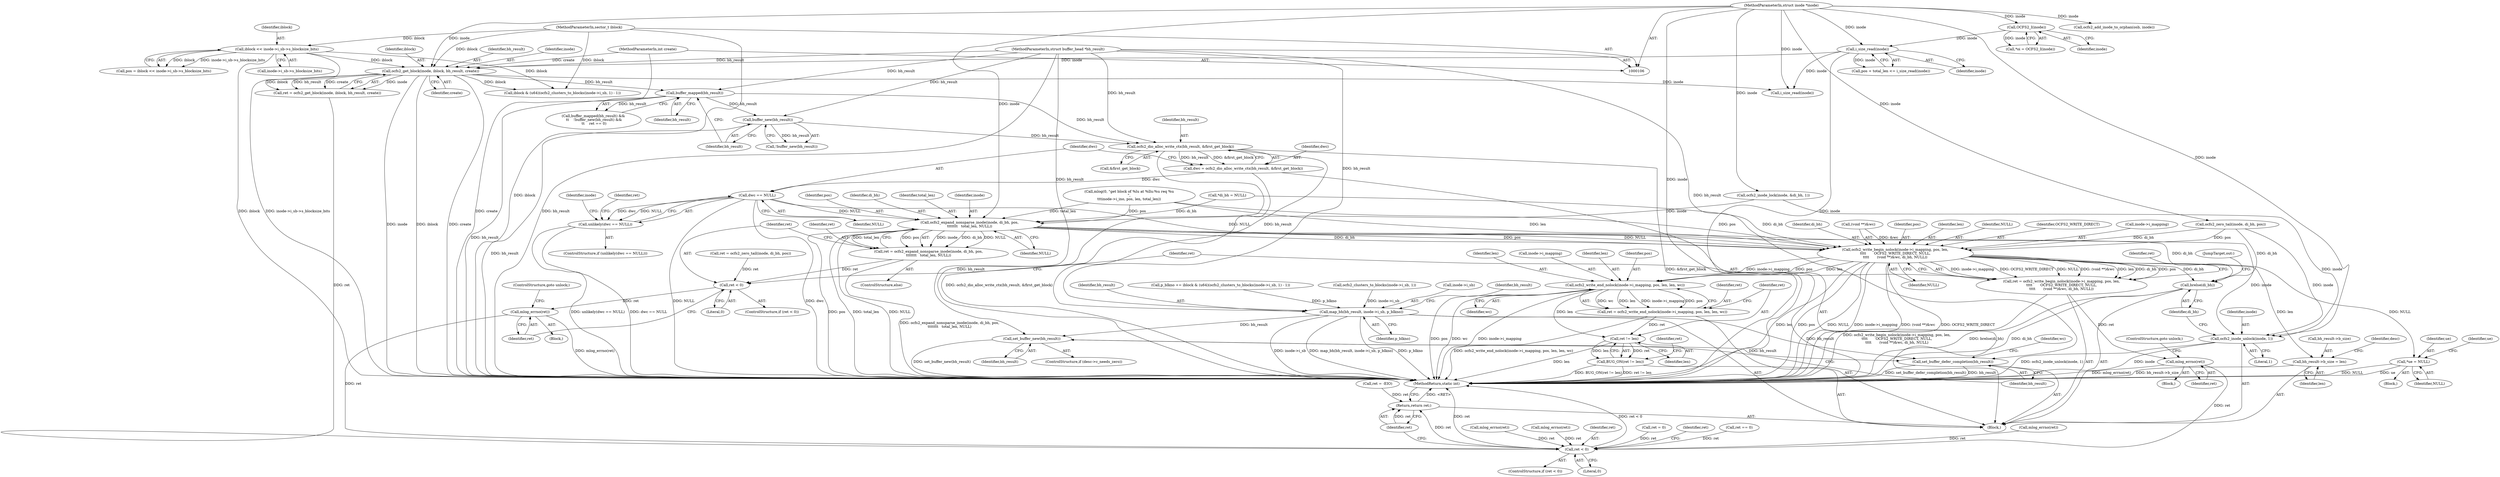 digraph "1_linux_3e4c56d41eef5595035872a2ec5a483f42e8917f@API" {
"1000234" [label="(Call,ocfs2_dio_alloc_write_ctx(bh_result, &first_get_block))"];
"1000217" [label="(Call,buffer_mapped(bh_result))"];
"1000205" [label="(Call,ocfs2_get_block(inode, iblock, bh_result, create))"];
"1000195" [label="(Call,i_size_read(inode))"];
"1000122" [label="(Call,OCFS2_I(inode))"];
"1000107" [label="(MethodParameterIn,struct inode *inode)"];
"1000141" [label="(Call,iblock << inode->i_sb->s_blocksize_bits)"];
"1000108" [label="(MethodParameterIn,sector_t iblock)"];
"1000109" [label="(MethodParameterIn,struct buffer_head *bh_result)"];
"1000110" [label="(MethodParameterIn,int create)"];
"1000221" [label="(Call,buffer_new(bh_result))"];
"1000232" [label="(Call,dwc = ocfs2_dio_alloc_write_ctx(bh_result, &first_get_block))"];
"1000240" [label="(Call,dwc == NULL)"];
"1000239" [label="(Call,unlikely(dwc == NULL))"];
"1000326" [label="(Call,ocfs2_expand_nonsparse_inode(inode, di_bh, pos,\n\t\t\t\t\t\t\t   total_len, NULL))"];
"1000324" [label="(Call,ret = ocfs2_expand_nonsparse_inode(inode, di_bh, pos,\n\t\t\t\t\t\t\t   total_len, NULL))"];
"1000333" [label="(Call,ret < 0)"];
"1000337" [label="(Call,mlog_errno(ret))"];
"1000485" [label="(Call,ret < 0)"];
"1000492" [label="(Return,return ret;)"];
"1000342" [label="(Call,ocfs2_write_begin_nolock(inode->i_mapping, pos, len,\n\t\t\t\t       OCFS2_WRITE_DIRECT, NULL,\n\t\t\t\t       (void **)&wc, di_bh, NULL))"];
"1000340" [label="(Call,ret = ocfs2_write_begin_nolock(inode->i_mapping, pos, len,\n\t\t\t\t       OCFS2_WRITE_DIRECT, NULL,\n\t\t\t\t       (void **)&wc, di_bh, NULL))"];
"1000359" [label="(Call,mlog_errno(ret))"];
"1000402" [label="(Call,bh_result->b_size = len)"];
"1000424" [label="(Call,*ue = NULL)"];
"1000457" [label="(Call,ocfs2_write_end_nolock(inode->i_mapping, pos, len, len, wc))"];
"1000455" [label="(Call,ret = ocfs2_write_end_nolock(inode->i_mapping, pos, len, len, wc))"];
"1000466" [label="(Call,ret != len)"];
"1000465" [label="(Call,BUG_ON(ret != len))"];
"1000481" [label="(Call,brelse(di_bh))"];
"1000478" [label="(Call,ocfs2_inode_unlock(inode, 1))"];
"1000396" [label="(Call,map_bh(bh_result, inode->i_sb, p_blkno))"];
"1000411" [label="(Call,set_buffer_new(bh_result))"];
"1000413" [label="(Call,set_buffer_defer_completion(bh_result))"];
"1000396" [label="(Call,map_bh(bh_result, inode->i_sb, p_blkno))"];
"1000465" [label="(Call,BUG_ON(ret != len))"];
"1000334" [label="(Identifier,ret)"];
"1000484" [label="(ControlStructure,if (ret < 0))"];
"1000404" [label="(Identifier,bh_result)"];
"1000354" [label="(Identifier,di_bh)"];
"1000195" [label="(Call,i_size_read(inode))"];
"1000142" [label="(Identifier,iblock)"];
"1000282" [label="(Call,mlog_errno(ret))"];
"1000409" [label="(Identifier,desc)"];
"1000468" [label="(Identifier,len)"];
"1000330" [label="(Identifier,total_len)"];
"1000235" [label="(Identifier,bh_result)"];
"1000123" [label="(Identifier,inode)"];
"1000462" [label="(Identifier,len)"];
"1000300" [label="(Call,mlog_errno(ret))"];
"1000456" [label="(Identifier,ret)"];
"1000422" [label="(Block,)"];
"1000478" [label="(Call,ocfs2_inode_unlock(inode, 1))"];
"1000411" [label="(Call,set_buffer_new(bh_result))"];
"1000317" [label="(Call,ret = ocfs2_zero_tail(inode, di_bh, pos))"];
"1000216" [label="(Call,buffer_mapped(bh_result) &&\n \t\t    !buffer_new(bh_result) &&\n \t\t    ret == 0)"];
"1000239" [label="(Call,unlikely(dwc == NULL))"];
"1000111" [label="(Block,)"];
"1000331" [label="(Identifier,NULL)"];
"1000458" [label="(Call,inode->i_mapping)"];
"1000413" [label="(Call,set_buffer_defer_completion(bh_result))"];
"1000340" [label="(Call,ret = ocfs2_write_begin_nolock(inode->i_mapping, pos, len,\n\t\t\t\t       OCFS2_WRITE_DIRECT, NULL,\n\t\t\t\t       (void **)&wc, di_bh, NULL))"];
"1000342" [label="(Call,ocfs2_write_begin_nolock(inode->i_mapping, pos, len,\n\t\t\t\t       OCFS2_WRITE_DIRECT, NULL,\n\t\t\t\t       (void **)&wc, di_bh, NULL))"];
"1000486" [label="(Identifier,ret)"];
"1000241" [label="(Identifier,dwc)"];
"1000236" [label="(Call,&first_get_block)"];
"1000328" [label="(Identifier,di_bh)"];
"1000217" [label="(Call,buffer_mapped(bh_result))"];
"1000488" [label="(Call,ret = -EIO)"];
"1000181" [label="(Call,mlog(0, \"get block of %lu at %llu:%u req %u\n\",\n\t\t\tinode->i_ino, pos, len, total_len))"];
"1000335" [label="(Literal,0)"];
"1000455" [label="(Call,ret = ocfs2_write_end_nolock(inode->i_mapping, pos, len, len, wc))"];
"1000385" [label="(Call,iblock & (u64)(ocfs2_clusters_to_blocks(inode->i_sb, 1) - 1))"];
"1000350" [label="(Call,(void **)&wc)"];
"1000424" [label="(Call,*ue = NULL)"];
"1000141" [label="(Call,iblock << inode->i_sb->s_blocksize_bits)"];
"1000108" [label="(MethodParameterIn,sector_t iblock)"];
"1000242" [label="(Identifier,NULL)"];
"1000265" [label="(Call,i_size_read(inode))"];
"1000203" [label="(Call,ret = ocfs2_get_block(inode, iblock, bh_result, create))"];
"1000325" [label="(Identifier,ret)"];
"1000346" [label="(Identifier,pos)"];
"1000233" [label="(Identifier,dwc)"];
"1000232" [label="(Call,dwc = ocfs2_dio_alloc_write_ctx(bh_result, &first_get_block))"];
"1000469" [label="(Call,ret = 0)"];
"1000209" [label="(Identifier,create)"];
"1000240" [label="(Call,dwc == NULL)"];
"1000222" [label="(Identifier,bh_result)"];
"1000274" [label="(Call,ocfs2_add_inode_to_orphan(osb, inode))"];
"1000134" [label="(Call,*di_bh = NULL)"];
"1000220" [label="(Call,!buffer_new(bh_result))"];
"1000470" [label="(Identifier,ret)"];
"1000207" [label="(Identifier,iblock)"];
"1000238" [label="(ControlStructure,if (unlikely(dwc == NULL)))"];
"1000324" [label="(Call,ret = ocfs2_expand_nonsparse_inode(inode, di_bh, pos,\n\t\t\t\t\t\t\t   total_len, NULL))"];
"1000489" [label="(Identifier,ret)"];
"1000341" [label="(Identifier,ret)"];
"1000463" [label="(Identifier,len)"];
"1000234" [label="(Call,ocfs2_dio_alloc_write_ctx(bh_result, &first_get_block))"];
"1000430" [label="(Identifier,ue)"];
"1000191" [label="(Call,pos + total_len <= i_size_read(inode))"];
"1000256" [label="(Identifier,inode)"];
"1000143" [label="(Call,inode->i_sb->s_blocksize_bits)"];
"1000426" [label="(Identifier,NULL)"];
"1000327" [label="(Identifier,inode)"];
"1000337" [label="(Call,mlog_errno(ret))"];
"1000336" [label="(Block,)"];
"1000483" [label="(JumpTarget,out:)"];
"1000205" [label="(Call,ocfs2_get_block(inode, iblock, bh_result, create))"];
"1000457" [label="(Call,ocfs2_write_end_nolock(inode->i_mapping, pos, len, len, wc))"];
"1000323" [label="(ControlStructure,else)"];
"1000110" [label="(MethodParameterIn,int create)"];
"1000412" [label="(Identifier,bh_result)"];
"1000466" [label="(Call,ret != len)"];
"1000223" [label="(Call,ret == 0)"];
"1000464" [label="(Identifier,wc)"];
"1000206" [label="(Identifier,inode)"];
"1000347" [label="(Identifier,len)"];
"1000493" [label="(Identifier,ret)"];
"1000349" [label="(Identifier,NULL)"];
"1000357" [label="(Identifier,ret)"];
"1000397" [label="(Identifier,bh_result)"];
"1000383" [label="(Call,p_blkno += iblock & (u64)(ocfs2_clusters_to_blocks(inode->i_sb, 1) - 1))"];
"1000107" [label="(MethodParameterIn,struct inode *inode)"];
"1000494" [label="(MethodReturn,static int)"];
"1000425" [label="(Identifier,ue)"];
"1000339" [label="(ControlStructure,goto unlock;)"];
"1000407" [label="(ControlStructure,if (desc->c_needs_zero))"];
"1000492" [label="(Return,return ret;)"];
"1000122" [label="(Call,OCFS2_I(inode))"];
"1000326" [label="(Call,ocfs2_expand_nonsparse_inode(inode, di_bh, pos,\n\t\t\t\t\t\t\t   total_len, NULL))"];
"1000479" [label="(Identifier,inode)"];
"1000414" [label="(Identifier,bh_result)"];
"1000196" [label="(Identifier,inode)"];
"1000333" [label="(Call,ret < 0)"];
"1000329" [label="(Identifier,pos)"];
"1000248" [label="(Call,mlog_errno(ret))"];
"1000360" [label="(Identifier,ret)"];
"1000390" [label="(Call,ocfs2_clusters_to_blocks(inode->i_sb, 1))"];
"1000487" [label="(Literal,0)"];
"1000403" [label="(Call,bh_result->b_size)"];
"1000338" [label="(Identifier,ret)"];
"1000361" [label="(ControlStructure,goto unlock;)"];
"1000109" [label="(MethodParameterIn,struct buffer_head *bh_result)"];
"1000480" [label="(Literal,1)"];
"1000348" [label="(Identifier,OCFS2_WRITE_DIRECT)"];
"1000319" [label="(Call,ocfs2_zero_tail(inode, di_bh, pos))"];
"1000332" [label="(ControlStructure,if (ret < 0))"];
"1000359" [label="(Call,mlog_errno(ret))"];
"1000467" [label="(Identifier,ret)"];
"1000355" [label="(Identifier,NULL)"];
"1000406" [label="(Identifier,len)"];
"1000221" [label="(Call,buffer_new(bh_result))"];
"1000485" [label="(Call,ret < 0)"];
"1000401" [label="(Identifier,p_blkno)"];
"1000292" [label="(Call,ocfs2_inode_lock(inode, &di_bh, 1))"];
"1000398" [label="(Call,inode->i_sb)"];
"1000139" [label="(Call,pos = iblock << inode->i_sb->s_blocksize_bits)"];
"1000120" [label="(Call,*oi = OCFS2_I(inode))"];
"1000461" [label="(Identifier,pos)"];
"1000420" [label="(Identifier,wc)"];
"1000482" [label="(Identifier,di_bh)"];
"1000245" [label="(Identifier,ret)"];
"1000343" [label="(Call,inode->i_mapping)"];
"1000208" [label="(Identifier,bh_result)"];
"1000218" [label="(Identifier,bh_result)"];
"1000402" [label="(Call,bh_result->b_size = len)"];
"1000481" [label="(Call,brelse(di_bh))"];
"1000358" [label="(Block,)"];
"1000234" -> "1000232"  [label="AST: "];
"1000234" -> "1000236"  [label="CFG: "];
"1000235" -> "1000234"  [label="AST: "];
"1000236" -> "1000234"  [label="AST: "];
"1000232" -> "1000234"  [label="CFG: "];
"1000234" -> "1000494"  [label="DDG: &first_get_block"];
"1000234" -> "1000494"  [label="DDG: bh_result"];
"1000234" -> "1000232"  [label="DDG: bh_result"];
"1000234" -> "1000232"  [label="DDG: &first_get_block"];
"1000217" -> "1000234"  [label="DDG: bh_result"];
"1000221" -> "1000234"  [label="DDG: bh_result"];
"1000109" -> "1000234"  [label="DDG: bh_result"];
"1000234" -> "1000396"  [label="DDG: bh_result"];
"1000217" -> "1000216"  [label="AST: "];
"1000217" -> "1000218"  [label="CFG: "];
"1000218" -> "1000217"  [label="AST: "];
"1000222" -> "1000217"  [label="CFG: "];
"1000216" -> "1000217"  [label="CFG: "];
"1000217" -> "1000494"  [label="DDG: bh_result"];
"1000217" -> "1000216"  [label="DDG: bh_result"];
"1000205" -> "1000217"  [label="DDG: bh_result"];
"1000109" -> "1000217"  [label="DDG: bh_result"];
"1000217" -> "1000221"  [label="DDG: bh_result"];
"1000205" -> "1000203"  [label="AST: "];
"1000205" -> "1000209"  [label="CFG: "];
"1000206" -> "1000205"  [label="AST: "];
"1000207" -> "1000205"  [label="AST: "];
"1000208" -> "1000205"  [label="AST: "];
"1000209" -> "1000205"  [label="AST: "];
"1000203" -> "1000205"  [label="CFG: "];
"1000205" -> "1000494"  [label="DDG: create"];
"1000205" -> "1000494"  [label="DDG: inode"];
"1000205" -> "1000494"  [label="DDG: iblock"];
"1000205" -> "1000203"  [label="DDG: inode"];
"1000205" -> "1000203"  [label="DDG: iblock"];
"1000205" -> "1000203"  [label="DDG: bh_result"];
"1000205" -> "1000203"  [label="DDG: create"];
"1000195" -> "1000205"  [label="DDG: inode"];
"1000107" -> "1000205"  [label="DDG: inode"];
"1000141" -> "1000205"  [label="DDG: iblock"];
"1000108" -> "1000205"  [label="DDG: iblock"];
"1000109" -> "1000205"  [label="DDG: bh_result"];
"1000110" -> "1000205"  [label="DDG: create"];
"1000205" -> "1000265"  [label="DDG: inode"];
"1000205" -> "1000385"  [label="DDG: iblock"];
"1000195" -> "1000191"  [label="AST: "];
"1000195" -> "1000196"  [label="CFG: "];
"1000196" -> "1000195"  [label="AST: "];
"1000191" -> "1000195"  [label="CFG: "];
"1000195" -> "1000494"  [label="DDG: inode"];
"1000195" -> "1000191"  [label="DDG: inode"];
"1000122" -> "1000195"  [label="DDG: inode"];
"1000107" -> "1000195"  [label="DDG: inode"];
"1000195" -> "1000265"  [label="DDG: inode"];
"1000122" -> "1000120"  [label="AST: "];
"1000122" -> "1000123"  [label="CFG: "];
"1000123" -> "1000122"  [label="AST: "];
"1000120" -> "1000122"  [label="CFG: "];
"1000122" -> "1000120"  [label="DDG: inode"];
"1000107" -> "1000122"  [label="DDG: inode"];
"1000107" -> "1000106"  [label="AST: "];
"1000107" -> "1000494"  [label="DDG: inode"];
"1000107" -> "1000265"  [label="DDG: inode"];
"1000107" -> "1000274"  [label="DDG: inode"];
"1000107" -> "1000292"  [label="DDG: inode"];
"1000107" -> "1000319"  [label="DDG: inode"];
"1000107" -> "1000326"  [label="DDG: inode"];
"1000107" -> "1000478"  [label="DDG: inode"];
"1000141" -> "1000139"  [label="AST: "];
"1000141" -> "1000143"  [label="CFG: "];
"1000142" -> "1000141"  [label="AST: "];
"1000143" -> "1000141"  [label="AST: "];
"1000139" -> "1000141"  [label="CFG: "];
"1000141" -> "1000494"  [label="DDG: iblock"];
"1000141" -> "1000494"  [label="DDG: inode->i_sb->s_blocksize_bits"];
"1000141" -> "1000139"  [label="DDG: iblock"];
"1000141" -> "1000139"  [label="DDG: inode->i_sb->s_blocksize_bits"];
"1000108" -> "1000141"  [label="DDG: iblock"];
"1000141" -> "1000385"  [label="DDG: iblock"];
"1000108" -> "1000106"  [label="AST: "];
"1000108" -> "1000494"  [label="DDG: iblock"];
"1000108" -> "1000385"  [label="DDG: iblock"];
"1000109" -> "1000106"  [label="AST: "];
"1000109" -> "1000494"  [label="DDG: bh_result"];
"1000109" -> "1000221"  [label="DDG: bh_result"];
"1000109" -> "1000396"  [label="DDG: bh_result"];
"1000109" -> "1000411"  [label="DDG: bh_result"];
"1000109" -> "1000413"  [label="DDG: bh_result"];
"1000110" -> "1000106"  [label="AST: "];
"1000110" -> "1000494"  [label="DDG: create"];
"1000221" -> "1000220"  [label="AST: "];
"1000221" -> "1000222"  [label="CFG: "];
"1000222" -> "1000221"  [label="AST: "];
"1000220" -> "1000221"  [label="CFG: "];
"1000221" -> "1000494"  [label="DDG: bh_result"];
"1000221" -> "1000220"  [label="DDG: bh_result"];
"1000232" -> "1000111"  [label="AST: "];
"1000233" -> "1000232"  [label="AST: "];
"1000241" -> "1000232"  [label="CFG: "];
"1000232" -> "1000494"  [label="DDG: ocfs2_dio_alloc_write_ctx(bh_result, &first_get_block)"];
"1000232" -> "1000240"  [label="DDG: dwc"];
"1000240" -> "1000239"  [label="AST: "];
"1000240" -> "1000242"  [label="CFG: "];
"1000241" -> "1000240"  [label="AST: "];
"1000242" -> "1000240"  [label="AST: "];
"1000239" -> "1000240"  [label="CFG: "];
"1000240" -> "1000494"  [label="DDG: NULL"];
"1000240" -> "1000494"  [label="DDG: dwc"];
"1000240" -> "1000239"  [label="DDG: dwc"];
"1000240" -> "1000239"  [label="DDG: NULL"];
"1000240" -> "1000326"  [label="DDG: NULL"];
"1000240" -> "1000342"  [label="DDG: NULL"];
"1000239" -> "1000238"  [label="AST: "];
"1000245" -> "1000239"  [label="CFG: "];
"1000256" -> "1000239"  [label="CFG: "];
"1000239" -> "1000494"  [label="DDG: unlikely(dwc == NULL)"];
"1000239" -> "1000494"  [label="DDG: dwc == NULL"];
"1000326" -> "1000324"  [label="AST: "];
"1000326" -> "1000331"  [label="CFG: "];
"1000327" -> "1000326"  [label="AST: "];
"1000328" -> "1000326"  [label="AST: "];
"1000329" -> "1000326"  [label="AST: "];
"1000330" -> "1000326"  [label="AST: "];
"1000331" -> "1000326"  [label="AST: "];
"1000324" -> "1000326"  [label="CFG: "];
"1000326" -> "1000494"  [label="DDG: NULL"];
"1000326" -> "1000494"  [label="DDG: pos"];
"1000326" -> "1000494"  [label="DDG: total_len"];
"1000326" -> "1000324"  [label="DDG: pos"];
"1000326" -> "1000324"  [label="DDG: inode"];
"1000326" -> "1000324"  [label="DDG: di_bh"];
"1000326" -> "1000324"  [label="DDG: NULL"];
"1000326" -> "1000324"  [label="DDG: total_len"];
"1000292" -> "1000326"  [label="DDG: inode"];
"1000134" -> "1000326"  [label="DDG: di_bh"];
"1000181" -> "1000326"  [label="DDG: pos"];
"1000181" -> "1000326"  [label="DDG: total_len"];
"1000326" -> "1000342"  [label="DDG: pos"];
"1000326" -> "1000342"  [label="DDG: NULL"];
"1000326" -> "1000342"  [label="DDG: di_bh"];
"1000326" -> "1000478"  [label="DDG: inode"];
"1000326" -> "1000481"  [label="DDG: di_bh"];
"1000324" -> "1000323"  [label="AST: "];
"1000325" -> "1000324"  [label="AST: "];
"1000334" -> "1000324"  [label="CFG: "];
"1000324" -> "1000494"  [label="DDG: ocfs2_expand_nonsparse_inode(inode, di_bh, pos,\n\t\t\t\t\t\t\t   total_len, NULL)"];
"1000324" -> "1000333"  [label="DDG: ret"];
"1000333" -> "1000332"  [label="AST: "];
"1000333" -> "1000335"  [label="CFG: "];
"1000334" -> "1000333"  [label="AST: "];
"1000335" -> "1000333"  [label="AST: "];
"1000338" -> "1000333"  [label="CFG: "];
"1000341" -> "1000333"  [label="CFG: "];
"1000317" -> "1000333"  [label="DDG: ret"];
"1000333" -> "1000337"  [label="DDG: ret"];
"1000337" -> "1000336"  [label="AST: "];
"1000337" -> "1000338"  [label="CFG: "];
"1000338" -> "1000337"  [label="AST: "];
"1000339" -> "1000337"  [label="CFG: "];
"1000337" -> "1000494"  [label="DDG: mlog_errno(ret)"];
"1000337" -> "1000485"  [label="DDG: ret"];
"1000485" -> "1000484"  [label="AST: "];
"1000485" -> "1000487"  [label="CFG: "];
"1000486" -> "1000485"  [label="AST: "];
"1000487" -> "1000485"  [label="AST: "];
"1000489" -> "1000485"  [label="CFG: "];
"1000493" -> "1000485"  [label="CFG: "];
"1000485" -> "1000494"  [label="DDG: ret"];
"1000485" -> "1000494"  [label="DDG: ret < 0"];
"1000300" -> "1000485"  [label="DDG: ret"];
"1000359" -> "1000485"  [label="DDG: ret"];
"1000248" -> "1000485"  [label="DDG: ret"];
"1000282" -> "1000485"  [label="DDG: ret"];
"1000469" -> "1000485"  [label="DDG: ret"];
"1000223" -> "1000485"  [label="DDG: ret"];
"1000203" -> "1000485"  [label="DDG: ret"];
"1000485" -> "1000492"  [label="DDG: ret"];
"1000492" -> "1000111"  [label="AST: "];
"1000492" -> "1000493"  [label="CFG: "];
"1000493" -> "1000492"  [label="AST: "];
"1000494" -> "1000492"  [label="CFG: "];
"1000492" -> "1000494"  [label="DDG: <RET>"];
"1000493" -> "1000492"  [label="DDG: ret"];
"1000488" -> "1000492"  [label="DDG: ret"];
"1000342" -> "1000340"  [label="AST: "];
"1000342" -> "1000355"  [label="CFG: "];
"1000343" -> "1000342"  [label="AST: "];
"1000346" -> "1000342"  [label="AST: "];
"1000347" -> "1000342"  [label="AST: "];
"1000348" -> "1000342"  [label="AST: "];
"1000349" -> "1000342"  [label="AST: "];
"1000350" -> "1000342"  [label="AST: "];
"1000354" -> "1000342"  [label="AST: "];
"1000355" -> "1000342"  [label="AST: "];
"1000340" -> "1000342"  [label="CFG: "];
"1000342" -> "1000494"  [label="DDG: NULL"];
"1000342" -> "1000494"  [label="DDG: inode->i_mapping"];
"1000342" -> "1000494"  [label="DDG: OCFS2_WRITE_DIRECT"];
"1000342" -> "1000494"  [label="DDG: len"];
"1000342" -> "1000494"  [label="DDG: (void **)&wc"];
"1000342" -> "1000494"  [label="DDG: pos"];
"1000342" -> "1000340"  [label="DDG: inode->i_mapping"];
"1000342" -> "1000340"  [label="DDG: OCFS2_WRITE_DIRECT"];
"1000342" -> "1000340"  [label="DDG: NULL"];
"1000342" -> "1000340"  [label="DDG: (void **)&wc"];
"1000342" -> "1000340"  [label="DDG: len"];
"1000342" -> "1000340"  [label="DDG: di_bh"];
"1000342" -> "1000340"  [label="DDG: pos"];
"1000319" -> "1000342"  [label="DDG: pos"];
"1000319" -> "1000342"  [label="DDG: di_bh"];
"1000181" -> "1000342"  [label="DDG: pos"];
"1000181" -> "1000342"  [label="DDG: len"];
"1000350" -> "1000342"  [label="DDG: &wc"];
"1000134" -> "1000342"  [label="DDG: di_bh"];
"1000342" -> "1000402"  [label="DDG: len"];
"1000342" -> "1000424"  [label="DDG: NULL"];
"1000342" -> "1000457"  [label="DDG: inode->i_mapping"];
"1000342" -> "1000457"  [label="DDG: pos"];
"1000342" -> "1000457"  [label="DDG: len"];
"1000342" -> "1000481"  [label="DDG: di_bh"];
"1000340" -> "1000111"  [label="AST: "];
"1000341" -> "1000340"  [label="AST: "];
"1000357" -> "1000340"  [label="CFG: "];
"1000340" -> "1000494"  [label="DDG: ocfs2_write_begin_nolock(inode->i_mapping, pos, len,\n\t\t\t\t       OCFS2_WRITE_DIRECT, NULL,\n\t\t\t\t       (void **)&wc, di_bh, NULL)"];
"1000340" -> "1000359"  [label="DDG: ret"];
"1000359" -> "1000358"  [label="AST: "];
"1000359" -> "1000360"  [label="CFG: "];
"1000360" -> "1000359"  [label="AST: "];
"1000361" -> "1000359"  [label="CFG: "];
"1000359" -> "1000494"  [label="DDG: mlog_errno(ret)"];
"1000402" -> "1000111"  [label="AST: "];
"1000402" -> "1000406"  [label="CFG: "];
"1000403" -> "1000402"  [label="AST: "];
"1000406" -> "1000402"  [label="AST: "];
"1000409" -> "1000402"  [label="CFG: "];
"1000402" -> "1000494"  [label="DDG: bh_result->b_size"];
"1000424" -> "1000422"  [label="AST: "];
"1000424" -> "1000426"  [label="CFG: "];
"1000425" -> "1000424"  [label="AST: "];
"1000426" -> "1000424"  [label="AST: "];
"1000430" -> "1000424"  [label="CFG: "];
"1000424" -> "1000494"  [label="DDG: NULL"];
"1000424" -> "1000494"  [label="DDG: ue"];
"1000457" -> "1000455"  [label="AST: "];
"1000457" -> "1000464"  [label="CFG: "];
"1000458" -> "1000457"  [label="AST: "];
"1000461" -> "1000457"  [label="AST: "];
"1000462" -> "1000457"  [label="AST: "];
"1000463" -> "1000457"  [label="AST: "];
"1000464" -> "1000457"  [label="AST: "];
"1000455" -> "1000457"  [label="CFG: "];
"1000457" -> "1000494"  [label="DDG: pos"];
"1000457" -> "1000494"  [label="DDG: wc"];
"1000457" -> "1000494"  [label="DDG: inode->i_mapping"];
"1000457" -> "1000455"  [label="DDG: wc"];
"1000457" -> "1000455"  [label="DDG: len"];
"1000457" -> "1000455"  [label="DDG: inode->i_mapping"];
"1000457" -> "1000455"  [label="DDG: pos"];
"1000457" -> "1000466"  [label="DDG: len"];
"1000455" -> "1000111"  [label="AST: "];
"1000456" -> "1000455"  [label="AST: "];
"1000467" -> "1000455"  [label="CFG: "];
"1000455" -> "1000494"  [label="DDG: ocfs2_write_end_nolock(inode->i_mapping, pos, len, len, wc)"];
"1000455" -> "1000466"  [label="DDG: ret"];
"1000466" -> "1000465"  [label="AST: "];
"1000466" -> "1000468"  [label="CFG: "];
"1000467" -> "1000466"  [label="AST: "];
"1000468" -> "1000466"  [label="AST: "];
"1000465" -> "1000466"  [label="CFG: "];
"1000466" -> "1000494"  [label="DDG: len"];
"1000466" -> "1000465"  [label="DDG: ret"];
"1000466" -> "1000465"  [label="DDG: len"];
"1000465" -> "1000111"  [label="AST: "];
"1000470" -> "1000465"  [label="CFG: "];
"1000465" -> "1000494"  [label="DDG: BUG_ON(ret != len)"];
"1000465" -> "1000494"  [label="DDG: ret != len"];
"1000481" -> "1000111"  [label="AST: "];
"1000481" -> "1000482"  [label="CFG: "];
"1000482" -> "1000481"  [label="AST: "];
"1000483" -> "1000481"  [label="CFG: "];
"1000481" -> "1000494"  [label="DDG: brelse(di_bh)"];
"1000481" -> "1000494"  [label="DDG: di_bh"];
"1000319" -> "1000481"  [label="DDG: di_bh"];
"1000478" -> "1000111"  [label="AST: "];
"1000478" -> "1000480"  [label="CFG: "];
"1000479" -> "1000478"  [label="AST: "];
"1000480" -> "1000478"  [label="AST: "];
"1000482" -> "1000478"  [label="CFG: "];
"1000478" -> "1000494"  [label="DDG: inode"];
"1000478" -> "1000494"  [label="DDG: ocfs2_inode_unlock(inode, 1)"];
"1000292" -> "1000478"  [label="DDG: inode"];
"1000319" -> "1000478"  [label="DDG: inode"];
"1000396" -> "1000111"  [label="AST: "];
"1000396" -> "1000401"  [label="CFG: "];
"1000397" -> "1000396"  [label="AST: "];
"1000398" -> "1000396"  [label="AST: "];
"1000401" -> "1000396"  [label="AST: "];
"1000404" -> "1000396"  [label="CFG: "];
"1000396" -> "1000494"  [label="DDG: map_bh(bh_result, inode->i_sb, p_blkno)"];
"1000396" -> "1000494"  [label="DDG: inode->i_sb"];
"1000396" -> "1000494"  [label="DDG: p_blkno"];
"1000390" -> "1000396"  [label="DDG: inode->i_sb"];
"1000383" -> "1000396"  [label="DDG: p_blkno"];
"1000396" -> "1000411"  [label="DDG: bh_result"];
"1000396" -> "1000413"  [label="DDG: bh_result"];
"1000411" -> "1000407"  [label="AST: "];
"1000411" -> "1000412"  [label="CFG: "];
"1000412" -> "1000411"  [label="AST: "];
"1000414" -> "1000411"  [label="CFG: "];
"1000411" -> "1000494"  [label="DDG: set_buffer_new(bh_result)"];
"1000411" -> "1000413"  [label="DDG: bh_result"];
"1000413" -> "1000111"  [label="AST: "];
"1000413" -> "1000414"  [label="CFG: "];
"1000414" -> "1000413"  [label="AST: "];
"1000420" -> "1000413"  [label="CFG: "];
"1000413" -> "1000494"  [label="DDG: bh_result"];
"1000413" -> "1000494"  [label="DDG: set_buffer_defer_completion(bh_result)"];
}
